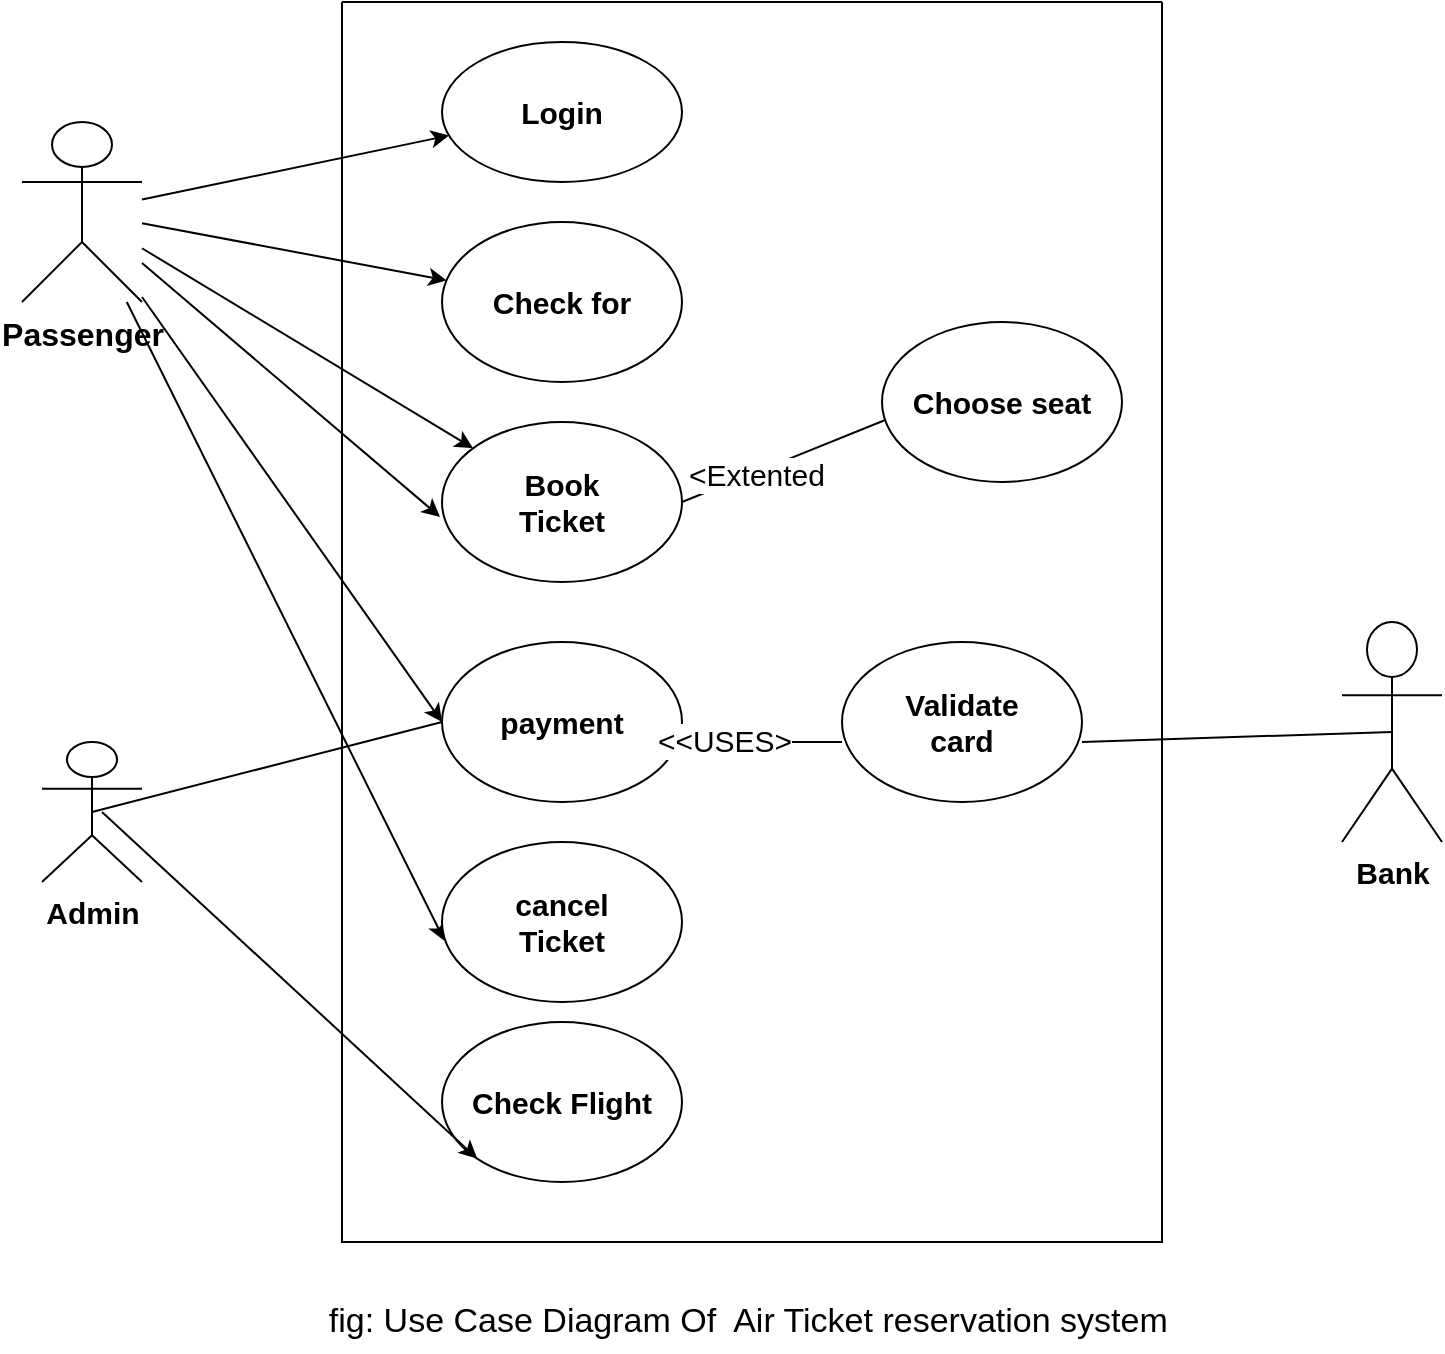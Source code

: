 <mxfile>
    <diagram id="GG28YActf0EZOYRlV-oG" name="Page-1">
        <mxGraphModel dx="1326" dy="783" grid="1" gridSize="10" guides="1" tooltips="1" connect="1" arrows="1" fold="1" page="1" pageScale="1" pageWidth="850" pageHeight="1100" math="0" shadow="0">
            <root>
                <mxCell id="0"/>
                <mxCell id="1" parent="0"/>
                <mxCell id="15" style="edgeStyle=none;html=1;" edge="1" parent="1" source="2" target="8">
                    <mxGeometry relative="1" as="geometry"/>
                </mxCell>
                <mxCell id="16" style="edgeStyle=none;html=1;" edge="1" parent="1" source="2" target="10">
                    <mxGeometry relative="1" as="geometry"/>
                </mxCell>
                <mxCell id="17" style="edgeStyle=none;html=1;" edge="1" parent="1" source="2" target="11">
                    <mxGeometry relative="1" as="geometry"/>
                </mxCell>
                <mxCell id="18" style="edgeStyle=none;html=1;entryX=-0.008;entryY=0.593;entryDx=0;entryDy=0;entryPerimeter=0;" edge="1" parent="1" source="2" target="11">
                    <mxGeometry relative="1" as="geometry"/>
                </mxCell>
                <mxCell id="19" style="edgeStyle=none;html=1;entryX=0;entryY=0.5;entryDx=0;entryDy=0;" edge="1" parent="1" source="2" target="12">
                    <mxGeometry relative="1" as="geometry">
                        <mxPoint x="170" y="400" as="targetPoint"/>
                    </mxGeometry>
                </mxCell>
                <mxCell id="21" style="edgeStyle=none;html=1;entryX=0.011;entryY=0.618;entryDx=0;entryDy=0;entryPerimeter=0;" edge="1" parent="1" source="2" target="13">
                    <mxGeometry relative="1" as="geometry"/>
                </mxCell>
                <mxCell id="2" value="&lt;font style=&quot;font-size: 16px;&quot;&gt;&lt;b&gt;Passenger&lt;/b&gt;&lt;/font&gt;" style="shape=umlActor;verticalLabelPosition=bottom;verticalAlign=top;html=1;" vertex="1" parent="1">
                    <mxGeometry x="40" y="80" width="60" height="90" as="geometry"/>
                </mxCell>
                <mxCell id="3" value="" style="swimlane;startSize=0;" vertex="1" parent="1">
                    <mxGeometry x="200" y="20" width="410" height="620" as="geometry"/>
                </mxCell>
                <mxCell id="8" value="&lt;font style=&quot;font-size: 15px;&quot;&gt;&lt;b&gt;Login&lt;/b&gt;&lt;/font&gt;" style="ellipse;whiteSpace=wrap;html=1;" vertex="1" parent="3">
                    <mxGeometry x="50" y="20" width="120" height="70" as="geometry"/>
                </mxCell>
                <mxCell id="10" value="&lt;b&gt;&lt;font style=&quot;font-size: 15px;&quot;&gt;Check for&lt;/font&gt;&lt;/b&gt;" style="ellipse;whiteSpace=wrap;html=1;" vertex="1" parent="3">
                    <mxGeometry x="50" y="110" width="120" height="80" as="geometry"/>
                </mxCell>
                <mxCell id="11" value="&lt;font style=&quot;font-size: 15px;&quot;&gt;&lt;b&gt;Book &lt;br&gt;Ticket&lt;/b&gt;&lt;/font&gt;" style="ellipse;whiteSpace=wrap;html=1;" vertex="1" parent="3">
                    <mxGeometry x="50" y="210" width="120" height="80" as="geometry"/>
                </mxCell>
                <mxCell id="12" value="&lt;font style=&quot;font-size: 15px;&quot;&gt;&lt;b&gt;payment&lt;/b&gt;&lt;/font&gt;" style="ellipse;whiteSpace=wrap;html=1;" vertex="1" parent="3">
                    <mxGeometry x="50" y="320" width="120" height="80" as="geometry"/>
                </mxCell>
                <mxCell id="13" value="&lt;b style=&quot;font-size: 15px;&quot;&gt;cancel&lt;br&gt;Ticket&lt;/b&gt;" style="ellipse;whiteSpace=wrap;html=1;" vertex="1" parent="3">
                    <mxGeometry x="50" y="420" width="120" height="80" as="geometry"/>
                </mxCell>
                <mxCell id="14" value="&lt;font style=&quot;font-size: 15px;&quot;&gt;&lt;b&gt;Check Flight&lt;/b&gt;&lt;/font&gt;" style="ellipse;whiteSpace=wrap;html=1;" vertex="1" parent="3">
                    <mxGeometry x="50" y="510" width="120" height="80" as="geometry"/>
                </mxCell>
                <mxCell id="24" value="&lt;font style=&quot;font-size: 15px;&quot;&gt;&lt;b&gt;Validate &lt;br&gt;card&lt;/b&gt;&lt;/font&gt;" style="ellipse;whiteSpace=wrap;html=1;" vertex="1" parent="3">
                    <mxGeometry x="250" y="320" width="120" height="80" as="geometry"/>
                </mxCell>
                <mxCell id="25" value="&lt;b&gt;&lt;font style=&quot;font-size: 15px;&quot;&gt;Choose seat&lt;/font&gt;&lt;/b&gt;" style="ellipse;whiteSpace=wrap;html=1;" vertex="1" parent="3">
                    <mxGeometry x="270" y="160" width="120" height="80" as="geometry"/>
                </mxCell>
                <mxCell id="26" value="" style="endArrow=none;html=1;entryX=0.011;entryY=0.614;entryDx=0;entryDy=0;entryPerimeter=0;" edge="1" parent="3" target="25">
                    <mxGeometry width="50" height="50" relative="1" as="geometry">
                        <mxPoint x="170" y="250" as="sourcePoint"/>
                        <mxPoint x="220" y="200" as="targetPoint"/>
                    </mxGeometry>
                </mxCell>
                <mxCell id="34" value="&lt;font style=&quot;font-size: 15px;&quot;&gt;&amp;lt;Extented&lt;/font&gt;" style="edgeLabel;html=1;align=center;verticalAlign=middle;resizable=0;points=[];" vertex="1" connectable="0" parent="26">
                    <mxGeometry x="-0.281" y="-1" relative="1" as="geometry">
                        <mxPoint as="offset"/>
                    </mxGeometry>
                </mxCell>
                <mxCell id="27" value="" style="endArrow=none;html=1;" edge="1" parent="3">
                    <mxGeometry width="50" height="50" relative="1" as="geometry">
                        <mxPoint x="170" y="370" as="sourcePoint"/>
                        <mxPoint x="250" y="370" as="targetPoint"/>
                    </mxGeometry>
                </mxCell>
                <mxCell id="33" value="&lt;font style=&quot;font-size: 15px;&quot;&gt;&amp;lt;&amp;lt;USES&amp;gt;&lt;/font&gt;" style="edgeLabel;html=1;align=center;verticalAlign=middle;resizable=0;points=[];" vertex="1" connectable="0" parent="27">
                    <mxGeometry x="-0.485" y="1" relative="1" as="geometry">
                        <mxPoint as="offset"/>
                    </mxGeometry>
                </mxCell>
                <mxCell id="29" value="" style="endArrow=none;html=1;entryX=0.5;entryY=0.5;entryDx=0;entryDy=0;entryPerimeter=0;" edge="1" parent="3" target="23">
                    <mxGeometry width="50" height="50" relative="1" as="geometry">
                        <mxPoint x="370" y="370" as="sourcePoint"/>
                        <mxPoint x="420" y="320" as="targetPoint"/>
                    </mxGeometry>
                </mxCell>
                <mxCell id="22" style="edgeStyle=none;html=1;entryX=0;entryY=1;entryDx=0;entryDy=0;" edge="1" parent="1" target="14">
                    <mxGeometry relative="1" as="geometry">
                        <mxPoint x="80" y="425" as="sourcePoint"/>
                    </mxGeometry>
                </mxCell>
                <mxCell id="4" value="&lt;font style=&quot;font-size: 15px;&quot;&gt;&lt;b&gt;Admin&lt;/b&gt;&lt;/font&gt;" style="shape=umlActor;verticalLabelPosition=bottom;verticalAlign=top;html=1;outlineConnect=0;" vertex="1" parent="1">
                    <mxGeometry x="50" y="390" width="50" height="70" as="geometry"/>
                </mxCell>
                <mxCell id="20" value="" style="endArrow=none;html=1;entryX=0;entryY=0.5;entryDx=0;entryDy=0;exitX=0.5;exitY=0.5;exitDx=0;exitDy=0;exitPerimeter=0;" edge="1" parent="1" source="4" target="12">
                    <mxGeometry width="50" height="50" relative="1" as="geometry">
                        <mxPoint x="120" y="440" as="sourcePoint"/>
                        <mxPoint x="160" y="390" as="targetPoint"/>
                    </mxGeometry>
                </mxCell>
                <mxCell id="23" value="&lt;font style=&quot;font-size: 15px;&quot;&gt;&lt;b&gt;Bank&lt;/b&gt;&lt;/font&gt;" style="shape=umlActor;verticalLabelPosition=bottom;verticalAlign=top;html=1;outlineConnect=0;" vertex="1" parent="1">
                    <mxGeometry x="700" y="330" width="50" height="110" as="geometry"/>
                </mxCell>
                <mxCell id="42" value="&lt;font style=&quot;font-size: 17px;&quot;&gt;fig: Use Case Diagram Of&amp;nbsp; Air Ticket reservation system&amp;nbsp;&lt;/font&gt;" style="text;html=1;align=center;verticalAlign=middle;resizable=0;points=[];autosize=1;strokeColor=none;fillColor=none;fontSize=15;" vertex="1" parent="1">
                    <mxGeometry x="180" y="665" width="450" height="30" as="geometry"/>
                </mxCell>
            </root>
        </mxGraphModel>
    </diagram>
</mxfile>